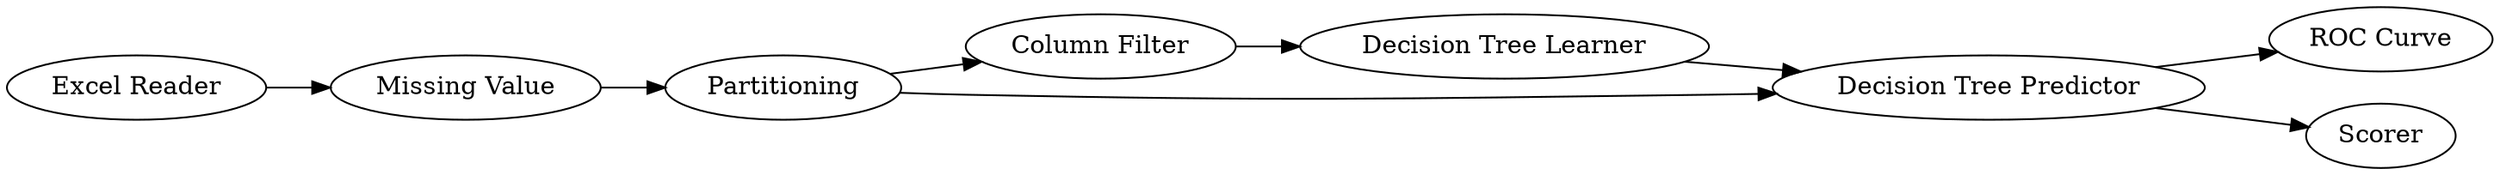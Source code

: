 digraph {
	1 -> 8
	4 -> 3
	3 -> 5
	8 -> 2
	5 -> 7
	5 -> 6
	2 -> 5
	2 -> 4
	5 [label="Decision Tree Predictor"]
	1 [label="Excel Reader"]
	7 [label="ROC Curve"]
	4 [label="Column Filter"]
	8 [label="Missing Value"]
	6 [label=Scorer]
	3 [label="Decision Tree Learner"]
	2 [label=Partitioning]
	rankdir=LR
}
